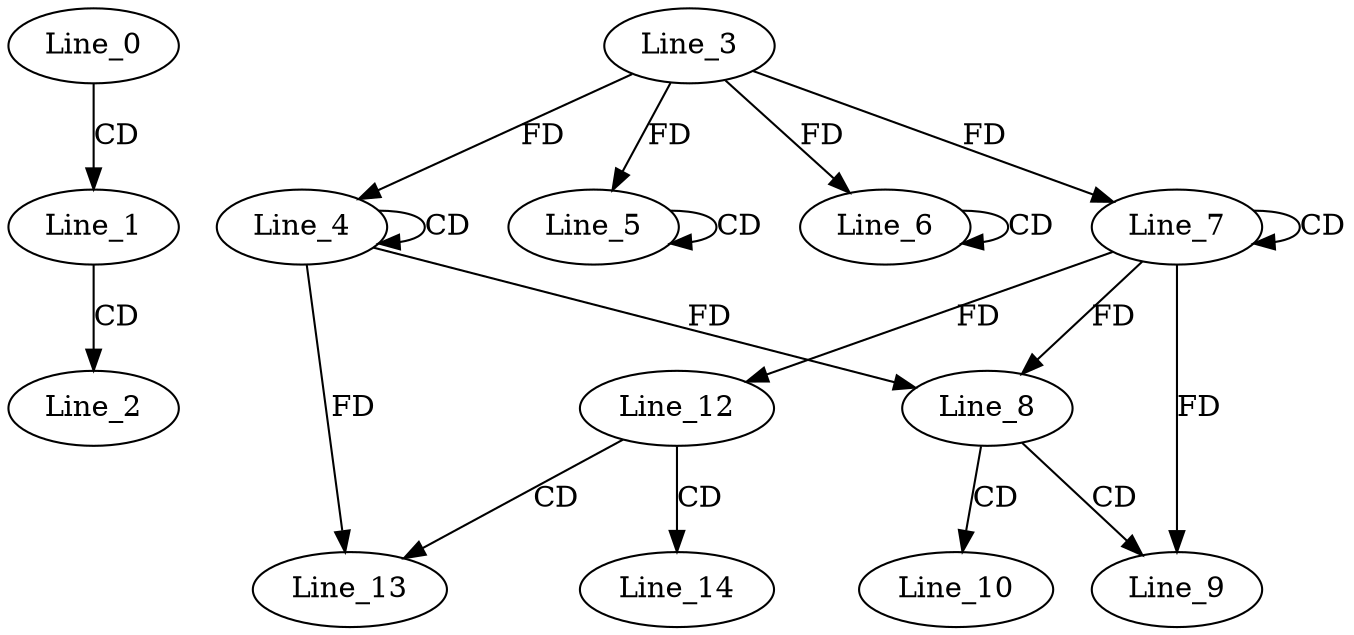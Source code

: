 digraph G {
  Line_0;
  Line_1;
  Line_2;
  Line_4;
  Line_4;
  Line_3;
  Line_5;
  Line_5;
  Line_6;
  Line_6;
  Line_7;
  Line_7;
  Line_8;
  Line_9;
  Line_10;
  Line_12;
  Line_13;
  Line_14;
  Line_0 -> Line_1 [ label="CD" ];
  Line_1 -> Line_2 [ label="CD" ];
  Line_4 -> Line_4 [ label="CD" ];
  Line_3 -> Line_4 [ label="FD" ];
  Line_5 -> Line_5 [ label="CD" ];
  Line_3 -> Line_5 [ label="FD" ];
  Line_6 -> Line_6 [ label="CD" ];
  Line_3 -> Line_6 [ label="FD" ];
  Line_7 -> Line_7 [ label="CD" ];
  Line_3 -> Line_7 [ label="FD" ];
  Line_7 -> Line_8 [ label="FD" ];
  Line_4 -> Line_8 [ label="FD" ];
  Line_8 -> Line_9 [ label="CD" ];
  Line_7 -> Line_9 [ label="FD" ];
  Line_8 -> Line_10 [ label="CD" ];
  Line_7 -> Line_12 [ label="FD" ];
  Line_12 -> Line_13 [ label="CD" ];
  Line_4 -> Line_13 [ label="FD" ];
  Line_12 -> Line_14 [ label="CD" ];
}

